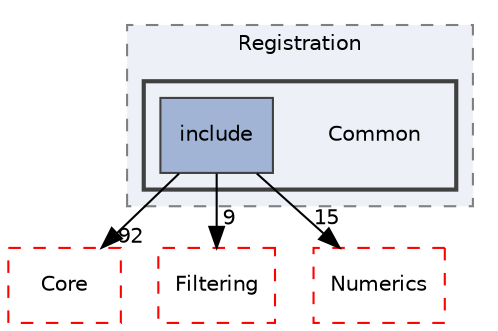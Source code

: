 digraph "Common"
{
 // LATEX_PDF_SIZE
  edge [fontname="Helvetica",fontsize="10",labelfontname="Helvetica",labelfontsize="10"];
  node [fontname="Helvetica",fontsize="10",shape=record];
  compound=true
  subgraph clusterdir_0ad122d8d0ab9b1e48b88184c41a4a8e {
    graph [ bgcolor="#edf0f7", pencolor="grey50", style="filled,dashed,", label="Registration", fontname="Helvetica", fontsize="10", URL="dir_0ad122d8d0ab9b1e48b88184c41a4a8e.html"]
  subgraph clusterdir_d9399f076f2daa9185c46a80ce8bb51d {
    graph [ bgcolor="#edf0f7", pencolor="grey25", style="filled,bold,", label="", fontname="Helvetica", fontsize="10", URL="dir_d9399f076f2daa9185c46a80ce8bb51d.html"]
    dir_d9399f076f2daa9185c46a80ce8bb51d [shape=plaintext, label="Common"];
  dir_416513193767e1bf937c0b5a846a6824 [shape=box, label="include", style="filled,", fillcolor="#a2b4d6", color="grey25", URL="dir_416513193767e1bf937c0b5a846a6824.html"];
  }
  }
  dir_cac7f9cecb9aa42a0bd05452dddd8a21 [shape=box, label="Core", style="dashed,", fillcolor="#edf0f7", color="red", URL="dir_cac7f9cecb9aa42a0bd05452dddd8a21.html"];
  dir_6724b11ef9ad676a0a0c31463bff1d93 [shape=box, label="Filtering", style="dashed,", fillcolor="#edf0f7", color="red", URL="dir_6724b11ef9ad676a0a0c31463bff1d93.html"];
  dir_57605c80b6a7e87d0adba2f2655cc3cb [shape=box, label="Numerics", style="dashed,", fillcolor="#edf0f7", color="red", URL="dir_57605c80b6a7e87d0adba2f2655cc3cb.html"];
  dir_416513193767e1bf937c0b5a846a6824->dir_57605c80b6a7e87d0adba2f2655cc3cb [headlabel="15", labeldistance=1.5 headhref="dir_000156_000210.html"];
  dir_416513193767e1bf937c0b5a846a6824->dir_6724b11ef9ad676a0a0c31463bff1d93 [headlabel="9", labeldistance=1.5 headhref="dir_000156_000030.html"];
  dir_416513193767e1bf937c0b5a846a6824->dir_cac7f9cecb9aa42a0bd05452dddd8a21 [headlabel="92", labeldistance=1.5 headhref="dir_000156_000014.html"];
}
